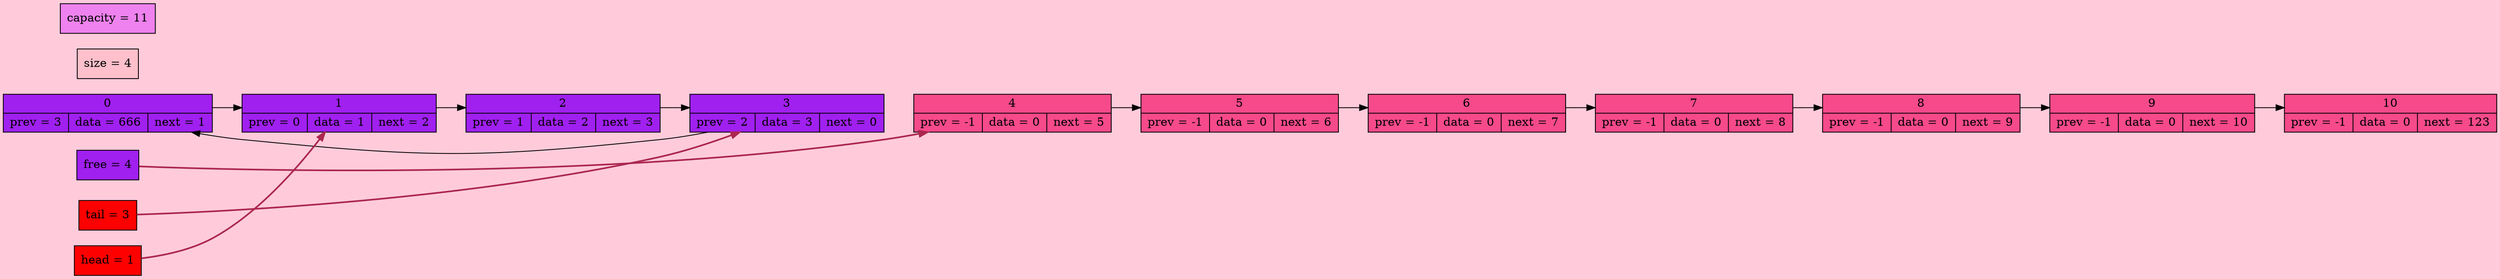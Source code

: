 digraph G                                                            
{                                                                    
   graph [bgcolor = "#ffcbdb"]                                     
   rankdir = LR;                                                     
   node [style = "filled", shape = record, color = "black"];     
    node0 [fillcolor = "purple", label = " 0 |{ <prev> prev = 3 |data = 666| <next> next = 1}"];
    node1 [fillcolor = "purple", label = " 1 |{ <prev> prev = 0 |data = 1| <next> next = 2}"];
    node2 [fillcolor = "purple", label = " 2 |{ <prev> prev = 1 |data = 2| <next> next = 3}"];
    node3 [fillcolor = "purple", label = " 3 |{ <prev> prev = 2 |data = 3| <next> next = 0}"];
    node4 [fillcolor = "#f64a8a", label = " 4 |{ <prev> prev = -1 |data = 0| <next> next = 5}"];
    node5 [fillcolor = "#f64a8a", label = " 5 |{ <prev> prev = -1 |data = 0| <next> next = 6}"];
    node6 [fillcolor = "#f64a8a", label = " 6 |{ <prev> prev = -1 |data = 0| <next> next = 7}"];
    node7 [fillcolor = "#f64a8a", label = " 7 |{ <prev> prev = -1 |data = 0| <next> next = 8}"];
    node8 [fillcolor = "#f64a8a", label = " 8 |{ <prev> prev = -1 |data = 0| <next> next = 9}"];
    node9 [fillcolor = "#f64a8a", label = " 9 |{ <prev> prev = -1 |data = 0| <next> next = 10}"];
    node10 [fillcolor = "#f64a8a", label = " 10 |{ <prev> prev = -1 |data = 0| <next> next = 123}"];
   edge [style = invis];
    node0 -> node1;
    node1 -> node2;
    node2 -> node3;
    node3 -> node4;
    node4 -> node5;
    node5 -> node6;
    node6 -> node7;
    node7 -> node8;
    node8 -> node9;
    node9 -> node10;
   edge [color = "black", style = solid, weight = 0];
    node0 -> node1;
    node1 -> node2;
    node2 -> node3;
    node3 -> node0;
    node4 -> node5;
    node5 -> node6;
    node6 -> node7;
    node7 -> node8;
    node8 -> node9;
    node9 -> node10;
   size [fillcolor = "pink", label = "size = 4"];               
   capacity [fillcolor = "violet", label = "capacity = 11"];     
   free [fillcolor = "purple", label = "free = 4"];             
   tail [fillcolor = "red", label = "tail = 3"];                
   head [fillcolor = "red", label = "head = 1"];                
   edge [color = "#ab274f", style = bold, constraint = false];           
   free -> node4;                                                          
   tail  -> node3;                                                         
   head  -> node1;                                                         
}
